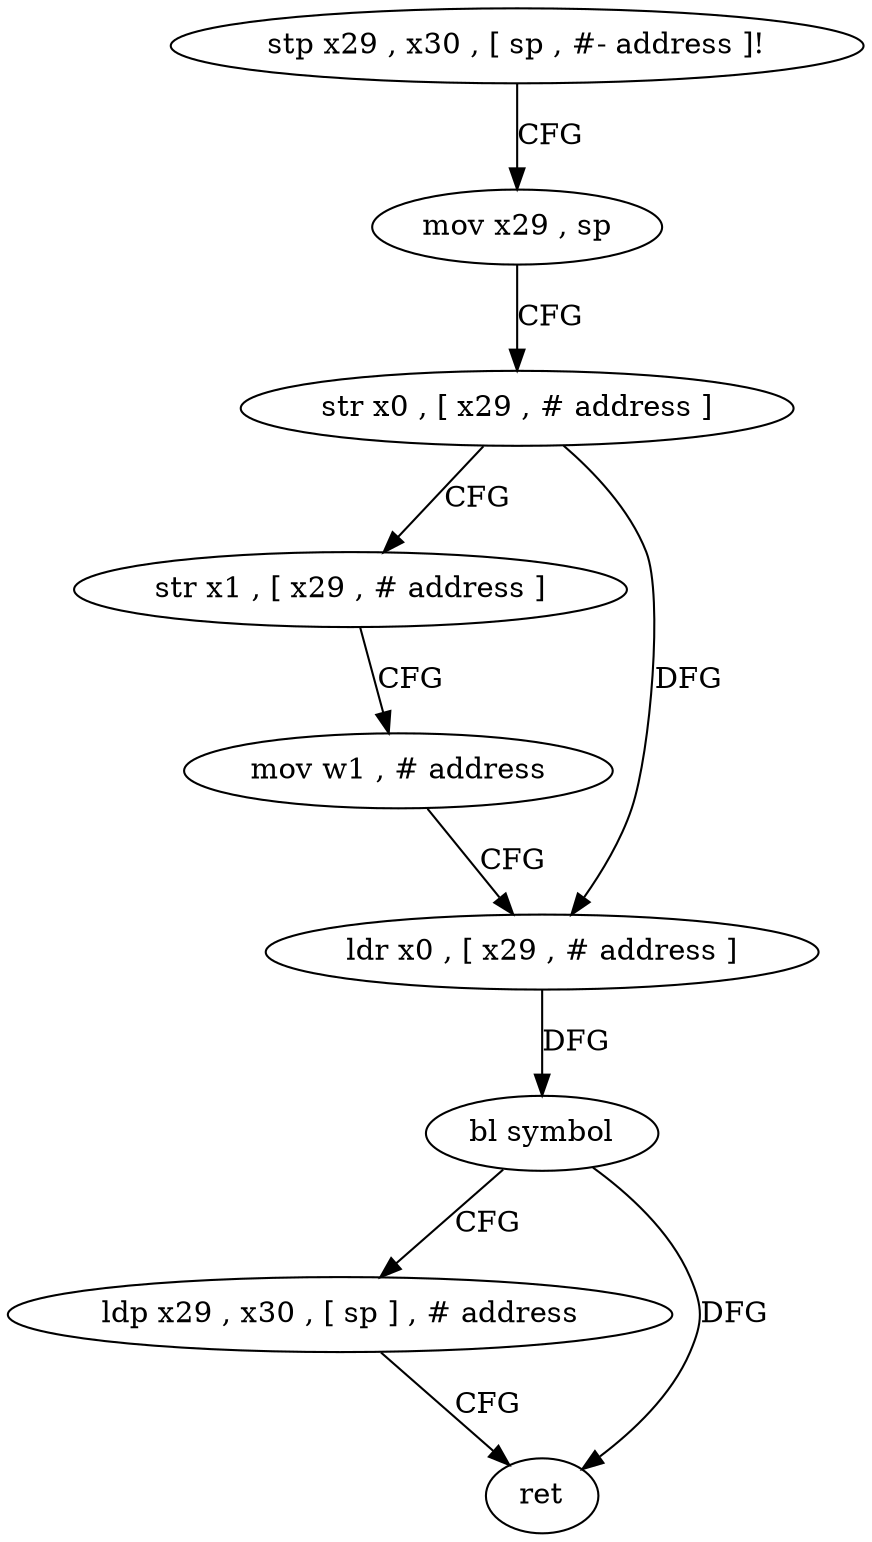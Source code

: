 digraph "func" {
"394304" [label = "stp x29 , x30 , [ sp , #- address ]!" ]
"394308" [label = "mov x29 , sp" ]
"394312" [label = "str x0 , [ x29 , # address ]" ]
"394316" [label = "str x1 , [ x29 , # address ]" ]
"394320" [label = "mov w1 , # address" ]
"394324" [label = "ldr x0 , [ x29 , # address ]" ]
"394328" [label = "bl symbol" ]
"394332" [label = "ldp x29 , x30 , [ sp ] , # address" ]
"394336" [label = "ret" ]
"394304" -> "394308" [ label = "CFG" ]
"394308" -> "394312" [ label = "CFG" ]
"394312" -> "394316" [ label = "CFG" ]
"394312" -> "394324" [ label = "DFG" ]
"394316" -> "394320" [ label = "CFG" ]
"394320" -> "394324" [ label = "CFG" ]
"394324" -> "394328" [ label = "DFG" ]
"394328" -> "394332" [ label = "CFG" ]
"394328" -> "394336" [ label = "DFG" ]
"394332" -> "394336" [ label = "CFG" ]
}
